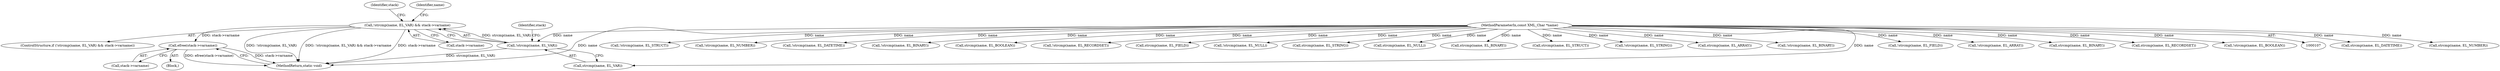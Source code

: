 digraph "0_php_b1bd4119bcafab6f9a8f84d92cd65eec3afeface@pointer" {
"1000504" [label="(Call,efree(stack->varname))"];
"1000495" [label="(Call,!strcmp(name, EL_VAR) && stack->varname)"];
"1000496" [label="(Call,!strcmp(name, EL_VAR))"];
"1000109" [label="(MethodParameterIn,const XML_Char *name)"];
"1000528" [label="(MethodReturn,static void)"];
"1000174" [label="(Call,strcmp(name, EL_DATETIME))"];
"1000496" [label="(Call,!strcmp(name, EL_VAR))"];
"1000497" [label="(Call,strcmp(name, EL_VAR))"];
"1000506" [label="(Identifier,stack)"];
"1000140" [label="(Call,strcmp(name, EL_NUMBER))"];
"1000159" [label="(Call,!strcmp(name, EL_STRUCT))"];
"1000512" [label="(Identifier,name)"];
"1000139" [label="(Call,!strcmp(name, EL_NUMBER))"];
"1000173" [label="(Call,!strcmp(name, EL_DATETIME))"];
"1000504" [label="(Call,efree(stack->varname))"];
"1000212" [label="(Call,!strcmp(name, EL_BINARY))"];
"1000145" [label="(Call,strcmp(name, EL_BOOLEAN))"];
"1000164" [label="(Call,!strcmp(name, EL_RECORDSET))"];
"1000511" [label="(Call,strcmp(name, EL_FIELD))"];
"1000149" [label="(Call,!strcmp(name, EL_NULL))"];
"1000135" [label="(Call,strcmp(name, EL_STRING))"];
"1000150" [label="(Call,strcmp(name, EL_NULL))"];
"1000170" [label="(Call,strcmp(name, EL_BINARY))"];
"1000160" [label="(Call,strcmp(name, EL_STRUCT))"];
"1000134" [label="(Call,!strcmp(name, EL_STRING))"];
"1000155" [label="(Call,strcmp(name, EL_ARRAY))"];
"1000169" [label="(Call,!strcmp(name, EL_BINARY))"];
"1000510" [label="(Call,!strcmp(name, EL_FIELD))"];
"1000501" [label="(Identifier,stack)"];
"1000495" [label="(Call,!strcmp(name, EL_VAR) && stack->varname)"];
"1000503" [label="(Block,)"];
"1000505" [label="(Call,stack->varname)"];
"1000154" [label="(Call,!strcmp(name, EL_ARRAY))"];
"1000213" [label="(Call,strcmp(name, EL_BINARY))"];
"1000500" [label="(Call,stack->varname)"];
"1000109" [label="(MethodParameterIn,const XML_Char *name)"];
"1000165" [label="(Call,strcmp(name, EL_RECORDSET))"];
"1000144" [label="(Call,!strcmp(name, EL_BOOLEAN))"];
"1000494" [label="(ControlStructure,if (!strcmp(name, EL_VAR) && stack->varname))"];
"1000504" -> "1000503"  [label="AST: "];
"1000504" -> "1000505"  [label="CFG: "];
"1000505" -> "1000504"  [label="AST: "];
"1000528" -> "1000504"  [label="CFG: "];
"1000504" -> "1000528"  [label="DDG: stack->varname"];
"1000504" -> "1000528"  [label="DDG: efree(stack->varname)"];
"1000495" -> "1000504"  [label="DDG: stack->varname"];
"1000495" -> "1000494"  [label="AST: "];
"1000495" -> "1000496"  [label="CFG: "];
"1000495" -> "1000500"  [label="CFG: "];
"1000496" -> "1000495"  [label="AST: "];
"1000500" -> "1000495"  [label="AST: "];
"1000506" -> "1000495"  [label="CFG: "];
"1000512" -> "1000495"  [label="CFG: "];
"1000495" -> "1000528"  [label="DDG: !strcmp(name, EL_VAR)"];
"1000495" -> "1000528"  [label="DDG: !strcmp(name, EL_VAR) && stack->varname"];
"1000495" -> "1000528"  [label="DDG: stack->varname"];
"1000496" -> "1000495"  [label="DDG: strcmp(name, EL_VAR)"];
"1000496" -> "1000497"  [label="CFG: "];
"1000497" -> "1000496"  [label="AST: "];
"1000501" -> "1000496"  [label="CFG: "];
"1000496" -> "1000528"  [label="DDG: strcmp(name, EL_VAR)"];
"1000109" -> "1000496"  [label="DDG: name"];
"1000109" -> "1000107"  [label="AST: "];
"1000109" -> "1000528"  [label="DDG: name"];
"1000109" -> "1000134"  [label="DDG: name"];
"1000109" -> "1000135"  [label="DDG: name"];
"1000109" -> "1000139"  [label="DDG: name"];
"1000109" -> "1000140"  [label="DDG: name"];
"1000109" -> "1000144"  [label="DDG: name"];
"1000109" -> "1000145"  [label="DDG: name"];
"1000109" -> "1000149"  [label="DDG: name"];
"1000109" -> "1000150"  [label="DDG: name"];
"1000109" -> "1000154"  [label="DDG: name"];
"1000109" -> "1000155"  [label="DDG: name"];
"1000109" -> "1000159"  [label="DDG: name"];
"1000109" -> "1000160"  [label="DDG: name"];
"1000109" -> "1000164"  [label="DDG: name"];
"1000109" -> "1000165"  [label="DDG: name"];
"1000109" -> "1000169"  [label="DDG: name"];
"1000109" -> "1000170"  [label="DDG: name"];
"1000109" -> "1000173"  [label="DDG: name"];
"1000109" -> "1000174"  [label="DDG: name"];
"1000109" -> "1000212"  [label="DDG: name"];
"1000109" -> "1000213"  [label="DDG: name"];
"1000109" -> "1000497"  [label="DDG: name"];
"1000109" -> "1000510"  [label="DDG: name"];
"1000109" -> "1000511"  [label="DDG: name"];
}
